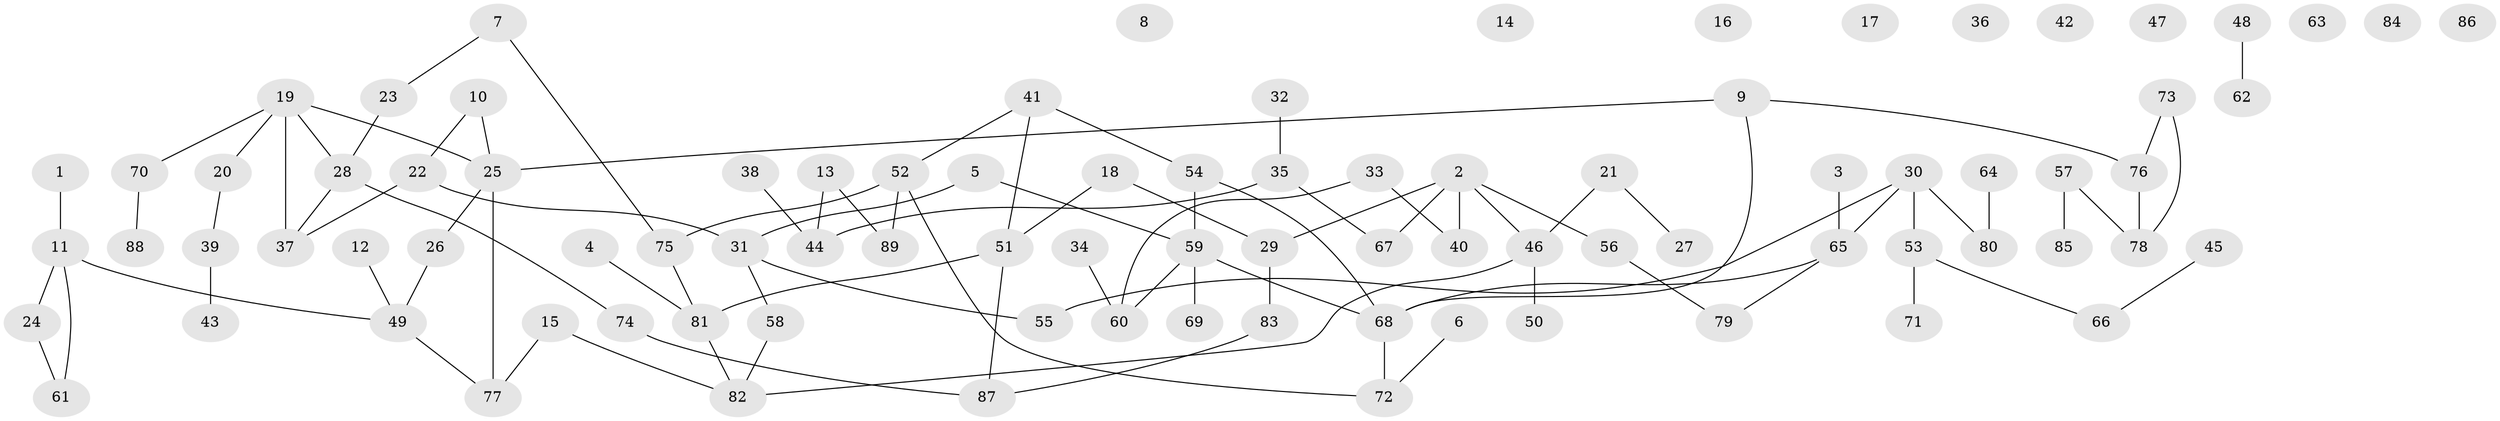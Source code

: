 // coarse degree distribution, {2: 0.3, 6: 0.075, 1: 0.175, 5: 0.05, 4: 0.075, 3: 0.025, 0: 0.275, 8: 0.025}
// Generated by graph-tools (version 1.1) at 2025/16/03/04/25 18:16:29]
// undirected, 89 vertices, 96 edges
graph export_dot {
graph [start="1"]
  node [color=gray90,style=filled];
  1;
  2;
  3;
  4;
  5;
  6;
  7;
  8;
  9;
  10;
  11;
  12;
  13;
  14;
  15;
  16;
  17;
  18;
  19;
  20;
  21;
  22;
  23;
  24;
  25;
  26;
  27;
  28;
  29;
  30;
  31;
  32;
  33;
  34;
  35;
  36;
  37;
  38;
  39;
  40;
  41;
  42;
  43;
  44;
  45;
  46;
  47;
  48;
  49;
  50;
  51;
  52;
  53;
  54;
  55;
  56;
  57;
  58;
  59;
  60;
  61;
  62;
  63;
  64;
  65;
  66;
  67;
  68;
  69;
  70;
  71;
  72;
  73;
  74;
  75;
  76;
  77;
  78;
  79;
  80;
  81;
  82;
  83;
  84;
  85;
  86;
  87;
  88;
  89;
  1 -- 11;
  2 -- 29;
  2 -- 40;
  2 -- 46;
  2 -- 56;
  2 -- 67;
  3 -- 65;
  4 -- 81;
  5 -- 31;
  5 -- 59;
  6 -- 72;
  7 -- 23;
  7 -- 75;
  9 -- 25;
  9 -- 68;
  9 -- 76;
  10 -- 22;
  10 -- 25;
  11 -- 24;
  11 -- 49;
  11 -- 61;
  12 -- 49;
  13 -- 44;
  13 -- 89;
  15 -- 77;
  15 -- 82;
  18 -- 29;
  18 -- 51;
  19 -- 20;
  19 -- 25;
  19 -- 28;
  19 -- 37;
  19 -- 70;
  20 -- 39;
  21 -- 27;
  21 -- 46;
  22 -- 31;
  22 -- 37;
  23 -- 28;
  24 -- 61;
  25 -- 26;
  25 -- 77;
  26 -- 49;
  28 -- 37;
  28 -- 74;
  29 -- 83;
  30 -- 53;
  30 -- 55;
  30 -- 65;
  30 -- 80;
  31 -- 55;
  31 -- 58;
  32 -- 35;
  33 -- 40;
  33 -- 60;
  34 -- 60;
  35 -- 44;
  35 -- 67;
  38 -- 44;
  39 -- 43;
  41 -- 51;
  41 -- 52;
  41 -- 54;
  45 -- 66;
  46 -- 50;
  46 -- 82;
  48 -- 62;
  49 -- 77;
  51 -- 81;
  51 -- 87;
  52 -- 72;
  52 -- 75;
  52 -- 89;
  53 -- 66;
  53 -- 71;
  54 -- 59;
  54 -- 68;
  56 -- 79;
  57 -- 78;
  57 -- 85;
  58 -- 82;
  59 -- 60;
  59 -- 68;
  59 -- 69;
  64 -- 80;
  65 -- 68;
  65 -- 79;
  68 -- 72;
  70 -- 88;
  73 -- 76;
  73 -- 78;
  74 -- 87;
  75 -- 81;
  76 -- 78;
  81 -- 82;
  83 -- 87;
}
